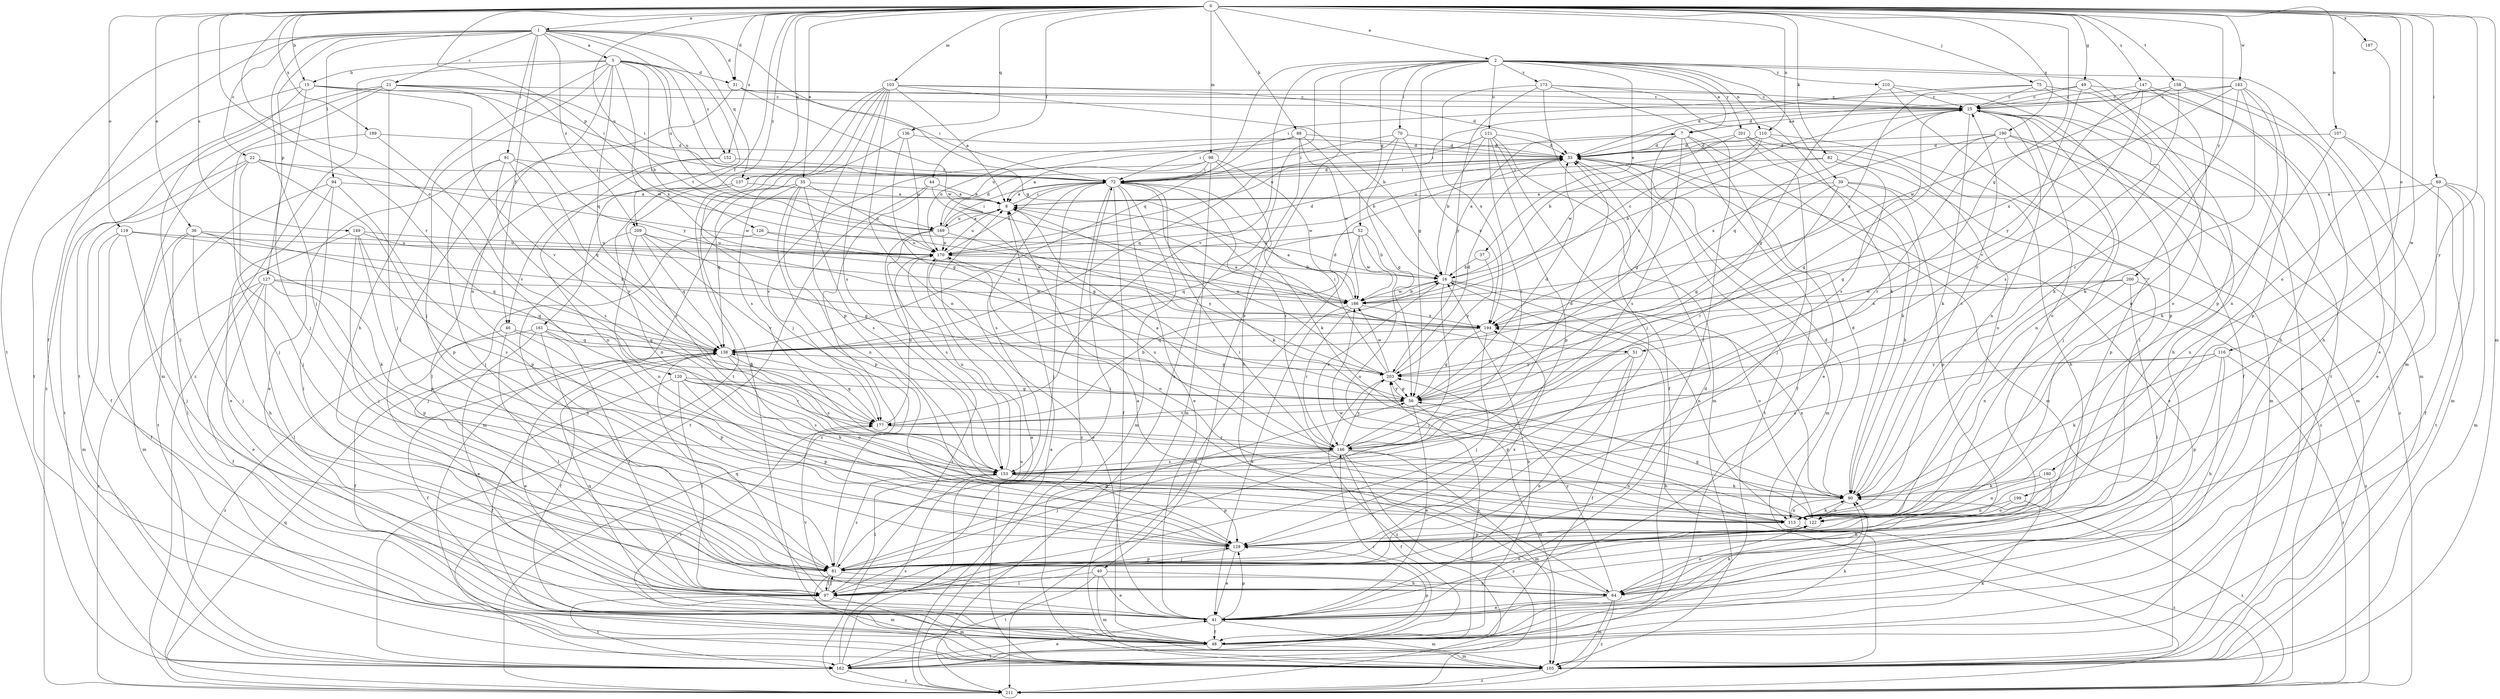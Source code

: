 strict digraph  {
0;
1;
2;
5;
7;
8;
15;
16;
21;
22;
25;
31;
33;
35;
36;
37;
39;
40;
41;
44;
46;
48;
49;
51;
52;
56;
64;
69;
70;
72;
75;
81;
82;
88;
90;
91;
94;
97;
98;
103;
105;
107;
110;
113;
116;
119;
120;
121;
122;
126;
127;
129;
136;
137;
138;
146;
147;
149;
152;
153;
158;
161;
162;
169;
170;
173;
177;
180;
183;
186;
187;
189;
190;
194;
199;
200;
201;
203;
209;
210;
211;
0 -> 1  [label=a];
0 -> 2  [label=a];
0 -> 15  [label=b];
0 -> 31  [label=d];
0 -> 35  [label=e];
0 -> 36  [label=e];
0 -> 44  [label=f];
0 -> 46  [label=f];
0 -> 49  [label=g];
0 -> 51  [label=g];
0 -> 69  [label=i];
0 -> 75  [label=j];
0 -> 82  [label=k];
0 -> 88  [label=k];
0 -> 98  [label=m];
0 -> 103  [label=m];
0 -> 105  [label=m];
0 -> 107  [label=n];
0 -> 110  [label=n];
0 -> 116  [label=o];
0 -> 119  [label=o];
0 -> 120  [label=o];
0 -> 126  [label=p];
0 -> 136  [label=q];
0 -> 137  [label=q];
0 -> 146  [label=r];
0 -> 147  [label=s];
0 -> 149  [label=s];
0 -> 152  [label=s];
0 -> 158  [label=t];
0 -> 169  [label=u];
0 -> 180  [label=w];
0 -> 183  [label=w];
0 -> 187  [label=x];
0 -> 189  [label=x];
0 -> 190  [label=x];
0 -> 199  [label=y];
0 -> 200  [label=y];
0 -> 209  [label=z];
1 -> 5  [label=a];
1 -> 21  [label=c];
1 -> 22  [label=c];
1 -> 31  [label=d];
1 -> 46  [label=f];
1 -> 48  [label=f];
1 -> 51  [label=g];
1 -> 81  [label=j];
1 -> 91  [label=l];
1 -> 94  [label=l];
1 -> 127  [label=p];
1 -> 137  [label=q];
1 -> 161  [label=t];
1 -> 162  [label=t];
1 -> 169  [label=u];
1 -> 209  [label=z];
2 -> 7  [label=a];
2 -> 37  [label=e];
2 -> 39  [label=e];
2 -> 40  [label=e];
2 -> 52  [label=g];
2 -> 56  [label=g];
2 -> 70  [label=i];
2 -> 105  [label=m];
2 -> 110  [label=n];
2 -> 121  [label=o];
2 -> 129  [label=p];
2 -> 138  [label=q];
2 -> 173  [label=v];
2 -> 177  [label=v];
2 -> 201  [label=y];
2 -> 210  [label=z];
2 -> 211  [label=z];
5 -> 15  [label=b];
5 -> 16  [label=b];
5 -> 31  [label=d];
5 -> 64  [label=h];
5 -> 72  [label=i];
5 -> 81  [label=j];
5 -> 113  [label=n];
5 -> 138  [label=q];
5 -> 152  [label=s];
5 -> 169  [label=u];
5 -> 194  [label=x];
5 -> 211  [label=z];
7 -> 33  [label=d];
7 -> 41  [label=e];
7 -> 48  [label=f];
7 -> 56  [label=g];
7 -> 105  [label=m];
7 -> 153  [label=s];
7 -> 169  [label=u];
8 -> 72  [label=i];
8 -> 169  [label=u];
8 -> 170  [label=u];
15 -> 25  [label=c];
15 -> 72  [label=i];
15 -> 81  [label=j];
15 -> 97  [label=l];
15 -> 162  [label=t];
15 -> 177  [label=v];
16 -> 7  [label=a];
16 -> 81  [label=j];
16 -> 113  [label=n];
16 -> 122  [label=o];
16 -> 146  [label=r];
16 -> 186  [label=w];
21 -> 25  [label=c];
21 -> 72  [label=i];
21 -> 81  [label=j];
21 -> 105  [label=m];
21 -> 162  [label=t];
21 -> 186  [label=w];
21 -> 203  [label=y];
21 -> 211  [label=z];
22 -> 48  [label=f];
22 -> 72  [label=i];
22 -> 81  [label=j];
22 -> 129  [label=p];
22 -> 162  [label=t];
22 -> 186  [label=w];
25 -> 7  [label=a];
25 -> 48  [label=f];
25 -> 64  [label=h];
25 -> 81  [label=j];
25 -> 90  [label=k];
25 -> 113  [label=n];
25 -> 122  [label=o];
25 -> 138  [label=q];
25 -> 153  [label=s];
25 -> 170  [label=u];
31 -> 25  [label=c];
31 -> 72  [label=i];
31 -> 97  [label=l];
31 -> 186  [label=w];
33 -> 72  [label=i];
33 -> 105  [label=m];
33 -> 162  [label=t];
33 -> 211  [label=z];
35 -> 8  [label=a];
35 -> 105  [label=m];
35 -> 113  [label=n];
35 -> 129  [label=p];
35 -> 138  [label=q];
35 -> 153  [label=s];
35 -> 170  [label=u];
36 -> 81  [label=j];
36 -> 90  [label=k];
36 -> 97  [label=l];
36 -> 105  [label=m];
36 -> 138  [label=q];
36 -> 170  [label=u];
37 -> 16  [label=b];
37 -> 203  [label=y];
39 -> 8  [label=a];
39 -> 41  [label=e];
39 -> 56  [label=g];
39 -> 90  [label=k];
39 -> 129  [label=p];
39 -> 146  [label=r];
40 -> 41  [label=e];
40 -> 64  [label=h];
40 -> 97  [label=l];
40 -> 105  [label=m];
40 -> 162  [label=t];
41 -> 33  [label=d];
41 -> 48  [label=f];
41 -> 90  [label=k];
41 -> 105  [label=m];
41 -> 129  [label=p];
41 -> 138  [label=q];
41 -> 177  [label=v];
44 -> 8  [label=a];
44 -> 56  [label=g];
44 -> 162  [label=t];
44 -> 211  [label=z];
46 -> 48  [label=f];
46 -> 97  [label=l];
46 -> 129  [label=p];
46 -> 138  [label=q];
48 -> 16  [label=b];
48 -> 90  [label=k];
48 -> 105  [label=m];
48 -> 129  [label=p];
48 -> 146  [label=r];
48 -> 162  [label=t];
48 -> 177  [label=v];
48 -> 203  [label=y];
49 -> 25  [label=c];
49 -> 72  [label=i];
49 -> 105  [label=m];
49 -> 162  [label=t];
49 -> 203  [label=y];
51 -> 41  [label=e];
51 -> 48  [label=f];
51 -> 129  [label=p];
51 -> 203  [label=y];
52 -> 16  [label=b];
52 -> 122  [label=o];
52 -> 138  [label=q];
52 -> 170  [label=u];
52 -> 186  [label=w];
52 -> 211  [label=z];
56 -> 33  [label=d];
56 -> 41  [label=e];
56 -> 105  [label=m];
56 -> 177  [label=v];
56 -> 203  [label=y];
64 -> 8  [label=a];
64 -> 41  [label=e];
64 -> 105  [label=m];
64 -> 122  [label=o];
64 -> 203  [label=y];
64 -> 211  [label=z];
69 -> 8  [label=a];
69 -> 48  [label=f];
69 -> 97  [label=l];
69 -> 105  [label=m];
69 -> 113  [label=n];
69 -> 162  [label=t];
70 -> 33  [label=d];
70 -> 56  [label=g];
70 -> 72  [label=i];
70 -> 138  [label=q];
70 -> 194  [label=x];
72 -> 8  [label=a];
72 -> 33  [label=d];
72 -> 41  [label=e];
72 -> 48  [label=f];
72 -> 81  [label=j];
72 -> 90  [label=k];
72 -> 105  [label=m];
72 -> 146  [label=r];
72 -> 153  [label=s];
72 -> 211  [label=z];
75 -> 25  [label=c];
75 -> 33  [label=d];
75 -> 90  [label=k];
75 -> 122  [label=o];
75 -> 194  [label=x];
81 -> 56  [label=g];
81 -> 64  [label=h];
81 -> 97  [label=l];
81 -> 105  [label=m];
81 -> 129  [label=p];
81 -> 153  [label=s];
81 -> 194  [label=x];
82 -> 16  [label=b];
82 -> 56  [label=g];
82 -> 72  [label=i];
82 -> 129  [label=p];
88 -> 16  [label=b];
88 -> 33  [label=d];
88 -> 64  [label=h];
88 -> 72  [label=i];
88 -> 170  [label=u];
88 -> 186  [label=w];
90 -> 25  [label=c];
90 -> 33  [label=d];
90 -> 113  [label=n];
90 -> 122  [label=o];
90 -> 194  [label=x];
91 -> 41  [label=e];
91 -> 72  [label=i];
91 -> 81  [label=j];
91 -> 138  [label=q];
91 -> 153  [label=s];
91 -> 177  [label=v];
94 -> 8  [label=a];
94 -> 41  [label=e];
94 -> 97  [label=l];
94 -> 129  [label=p];
94 -> 162  [label=t];
97 -> 72  [label=i];
97 -> 81  [label=j];
97 -> 105  [label=m];
97 -> 122  [label=o];
97 -> 138  [label=q];
97 -> 162  [label=t];
98 -> 8  [label=a];
98 -> 72  [label=i];
98 -> 90  [label=k];
98 -> 105  [label=m];
98 -> 177  [label=v];
98 -> 186  [label=w];
103 -> 8  [label=a];
103 -> 16  [label=b];
103 -> 25  [label=c];
103 -> 33  [label=d];
103 -> 48  [label=f];
103 -> 81  [label=j];
103 -> 113  [label=n];
103 -> 129  [label=p];
103 -> 153  [label=s];
103 -> 162  [label=t];
105 -> 8  [label=a];
105 -> 25  [label=c];
105 -> 211  [label=z];
107 -> 33  [label=d];
107 -> 41  [label=e];
107 -> 90  [label=k];
107 -> 105  [label=m];
110 -> 16  [label=b];
110 -> 33  [label=d];
110 -> 64  [label=h];
110 -> 105  [label=m];
110 -> 170  [label=u];
110 -> 194  [label=x];
113 -> 33  [label=d];
113 -> 72  [label=i];
113 -> 90  [label=k];
113 -> 186  [label=w];
113 -> 211  [label=z];
116 -> 64  [label=h];
116 -> 90  [label=k];
116 -> 129  [label=p];
116 -> 153  [label=s];
116 -> 203  [label=y];
116 -> 211  [label=z];
119 -> 48  [label=f];
119 -> 81  [label=j];
119 -> 105  [label=m];
119 -> 170  [label=u];
119 -> 194  [label=x];
120 -> 48  [label=f];
120 -> 56  [label=g];
120 -> 90  [label=k];
120 -> 97  [label=l];
120 -> 129  [label=p];
120 -> 153  [label=s];
120 -> 177  [label=v];
121 -> 16  [label=b];
121 -> 33  [label=d];
121 -> 48  [label=f];
121 -> 72  [label=i];
121 -> 105  [label=m];
121 -> 129  [label=p];
121 -> 146  [label=r];
122 -> 56  [label=g];
122 -> 97  [label=l];
122 -> 129  [label=p];
126 -> 81  [label=j];
126 -> 170  [label=u];
126 -> 186  [label=w];
127 -> 41  [label=e];
127 -> 48  [label=f];
127 -> 97  [label=l];
127 -> 129  [label=p];
127 -> 138  [label=q];
127 -> 186  [label=w];
127 -> 211  [label=z];
129 -> 41  [label=e];
129 -> 81  [label=j];
136 -> 33  [label=d];
136 -> 56  [label=g];
136 -> 153  [label=s];
136 -> 170  [label=u];
137 -> 8  [label=a];
137 -> 113  [label=n];
137 -> 146  [label=r];
138 -> 33  [label=d];
138 -> 41  [label=e];
138 -> 48  [label=f];
138 -> 122  [label=o];
138 -> 153  [label=s];
138 -> 203  [label=y];
146 -> 8  [label=a];
146 -> 33  [label=d];
146 -> 48  [label=f];
146 -> 81  [label=j];
146 -> 105  [label=m];
146 -> 113  [label=n];
146 -> 153  [label=s];
146 -> 170  [label=u];
146 -> 203  [label=y];
146 -> 211  [label=z];
147 -> 25  [label=c];
147 -> 64  [label=h];
147 -> 113  [label=n];
147 -> 146  [label=r];
147 -> 177  [label=v];
149 -> 64  [label=h];
149 -> 81  [label=j];
149 -> 129  [label=p];
149 -> 153  [label=s];
149 -> 170  [label=u];
149 -> 194  [label=x];
152 -> 72  [label=i];
152 -> 97  [label=l];
152 -> 113  [label=n];
153 -> 90  [label=k];
153 -> 97  [label=l];
153 -> 129  [label=p];
153 -> 170  [label=u];
158 -> 25  [label=c];
158 -> 41  [label=e];
158 -> 64  [label=h];
158 -> 153  [label=s];
158 -> 186  [label=w];
161 -> 41  [label=e];
161 -> 48  [label=f];
161 -> 56  [label=g];
161 -> 97  [label=l];
161 -> 138  [label=q];
161 -> 211  [label=z];
162 -> 41  [label=e];
162 -> 90  [label=k];
162 -> 153  [label=s];
162 -> 170  [label=u];
162 -> 211  [label=z];
169 -> 8  [label=a];
169 -> 33  [label=d];
169 -> 72  [label=i];
169 -> 153  [label=s];
169 -> 170  [label=u];
169 -> 203  [label=y];
169 -> 211  [label=z];
170 -> 16  [label=b];
170 -> 33  [label=d];
170 -> 41  [label=e];
170 -> 72  [label=i];
170 -> 122  [label=o];
173 -> 25  [label=c];
173 -> 81  [label=j];
173 -> 90  [label=k];
173 -> 97  [label=l];
173 -> 194  [label=x];
173 -> 203  [label=y];
177 -> 16  [label=b];
177 -> 138  [label=q];
177 -> 146  [label=r];
177 -> 170  [label=u];
180 -> 64  [label=h];
180 -> 90  [label=k];
180 -> 113  [label=n];
183 -> 25  [label=c];
183 -> 33  [label=d];
183 -> 90  [label=k];
183 -> 113  [label=n];
183 -> 129  [label=p];
183 -> 146  [label=r];
183 -> 194  [label=x];
186 -> 8  [label=a];
186 -> 16  [label=b];
186 -> 25  [label=c];
186 -> 41  [label=e];
186 -> 146  [label=r];
186 -> 194  [label=x];
187 -> 122  [label=o];
189 -> 33  [label=d];
189 -> 81  [label=j];
189 -> 177  [label=v];
190 -> 33  [label=d];
190 -> 56  [label=g];
190 -> 105  [label=m];
190 -> 113  [label=n];
190 -> 146  [label=r];
190 -> 194  [label=x];
190 -> 211  [label=z];
194 -> 8  [label=a];
194 -> 56  [label=g];
194 -> 81  [label=j];
194 -> 138  [label=q];
199 -> 113  [label=n];
199 -> 122  [label=o];
199 -> 211  [label=z];
200 -> 97  [label=l];
200 -> 113  [label=n];
200 -> 186  [label=w];
200 -> 194  [label=x];
200 -> 211  [label=z];
201 -> 33  [label=d];
201 -> 81  [label=j];
201 -> 90  [label=k];
201 -> 122  [label=o];
201 -> 186  [label=w];
203 -> 8  [label=a];
203 -> 33  [label=d];
203 -> 56  [label=g];
203 -> 72  [label=i];
203 -> 186  [label=w];
203 -> 211  [label=z];
209 -> 56  [label=g];
209 -> 64  [label=h];
209 -> 113  [label=n];
209 -> 138  [label=q];
209 -> 170  [label=u];
209 -> 177  [label=v];
210 -> 25  [label=c];
210 -> 56  [label=g];
210 -> 97  [label=l];
210 -> 129  [label=p];
211 -> 8  [label=a];
211 -> 16  [label=b];
211 -> 138  [label=q];
}
